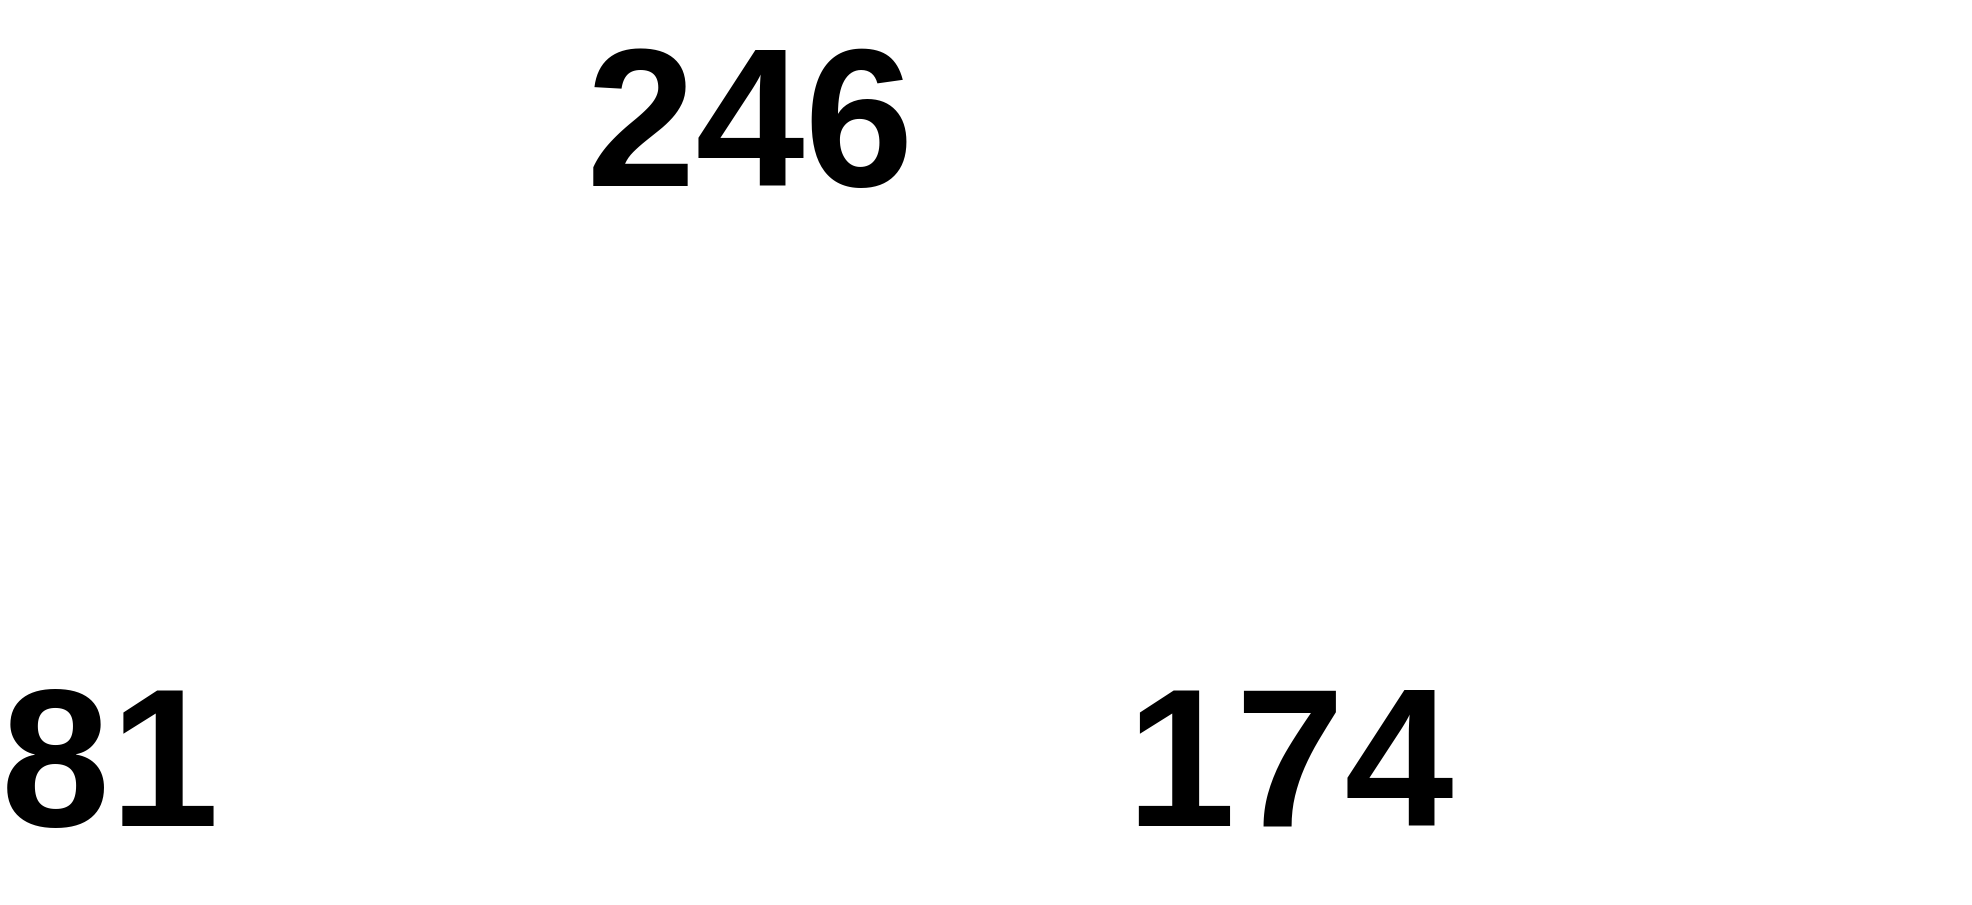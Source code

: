 <mxfile version="26.0.9">
  <diagram name="Page-1" id="ArggVRcA3KCWK8be0kux">
    <mxGraphModel dx="1434" dy="870" grid="1" gridSize="10" guides="1" tooltips="1" connect="1" arrows="1" fold="1" page="1" pageScale="1" pageWidth="1169" pageHeight="827" math="0" shadow="0">
      <root>
        <mxCell id="0" />
        <mxCell id="1" parent="0" />
        <mxCell id="fPXWiVqVN3YhBAkrnhgu-1" value="&lt;font size=&quot;1&quot; style=&quot;&quot;&gt;&lt;b style=&quot;font-size: 98px;&quot;&gt;246&lt;/b&gt;&lt;/font&gt;" style="text;html=1;align=center;verticalAlign=middle;whiteSpace=wrap;rounded=0;fontColor=light-dark(#000000, #121212);" parent="1" vertex="1">
          <mxGeometry x="440" y="160" width="60" height="30" as="geometry" />
        </mxCell>
        <mxCell id="fPXWiVqVN3YhBAkrnhgu-2" value="Projects" parent="0" />
        <mxCell id="fPXWiVqVN3YhBAkrnhgu-8" value="" style="shape=image;verticalLabelPosition=bottom;labelBackgroundColor=default;verticalAlign=top;aspect=fixed;imageAspect=0;image=https://blog.assimil.com/wp-content/uploads/2018/06/AdobeStock_55386318-2.jpeg;" parent="fPXWiVqVN3YhBAkrnhgu-2" vertex="1">
          <mxGeometry x="585" y="120" width="182.08" height="122.03" as="geometry" />
        </mxCell>
        <mxCell id="fPXWiVqVN3YhBAkrnhgu-3" value="Groupes" parent="0" />
        <mxCell id="fPXWiVqVN3YhBAkrnhgu-4" value="&lt;font size=&quot;1&quot; style=&quot;&quot;&gt;&lt;b style=&quot;font-size: 98px;&quot;&gt;81&lt;/b&gt;&lt;/font&gt;" style="text;html=1;align=center;verticalAlign=middle;whiteSpace=wrap;rounded=0;fontColor=#000000;" parent="fPXWiVqVN3YhBAkrnhgu-3" vertex="1">
          <mxGeometry x="120" y="480" width="60" height="30" as="geometry" />
        </mxCell>
        <mxCell id="fPXWiVqVN3YhBAkrnhgu-11" value="" style="shape=image;verticalLabelPosition=bottom;labelBackgroundColor=default;verticalAlign=top;aspect=fixed;imageAspect=0;image=https://static.cotemaison.fr/medias_11928/w_2048,h_1146,c_crop,x_0,y_215/w_640,h_360,c_fill,g_north/v1560780475/ruches-colorees-dans-un-jardin_6107379.jpg;" parent="fPXWiVqVN3YhBAkrnhgu-3" vertex="1">
          <mxGeometry x="220" y="435.93" width="210" height="118.13" as="geometry" />
        </mxCell>
        <mxCell id="fPXWiVqVN3YhBAkrnhgu-9" value="Users" parent="0" />
        <mxCell id="fPXWiVqVN3YhBAkrnhgu-14" value="" style="shape=image;verticalLabelPosition=bottom;labelBackgroundColor=default;verticalAlign=top;aspect=fixed;imageAspect=0;image=https://www.arte.tv/sites/olivierpere/files/073418-000-a-shaun-of-the-dead-2095565-1497950719.jpg;" parent="fPXWiVqVN3YhBAkrnhgu-9" vertex="1">
          <mxGeometry x="850" y="414" width="230" height="153.34" as="geometry" />
        </mxCell>
        <mxCell id="fPXWiVqVN3YhBAkrnhgu-15" value="&lt;font size=&quot;1&quot; style=&quot;&quot;&gt;&lt;b style=&quot;font-size: 98px;&quot;&gt;174&lt;/b&gt;&lt;/font&gt;" style="text;html=1;align=center;verticalAlign=middle;whiteSpace=wrap;rounded=0;fontColor=#000000;" parent="fPXWiVqVN3YhBAkrnhgu-9" vertex="1">
          <mxGeometry x="710" y="480" width="60" height="30" as="geometry" />
        </mxCell>
      </root>
    </mxGraphModel>
  </diagram>
</mxfile>
